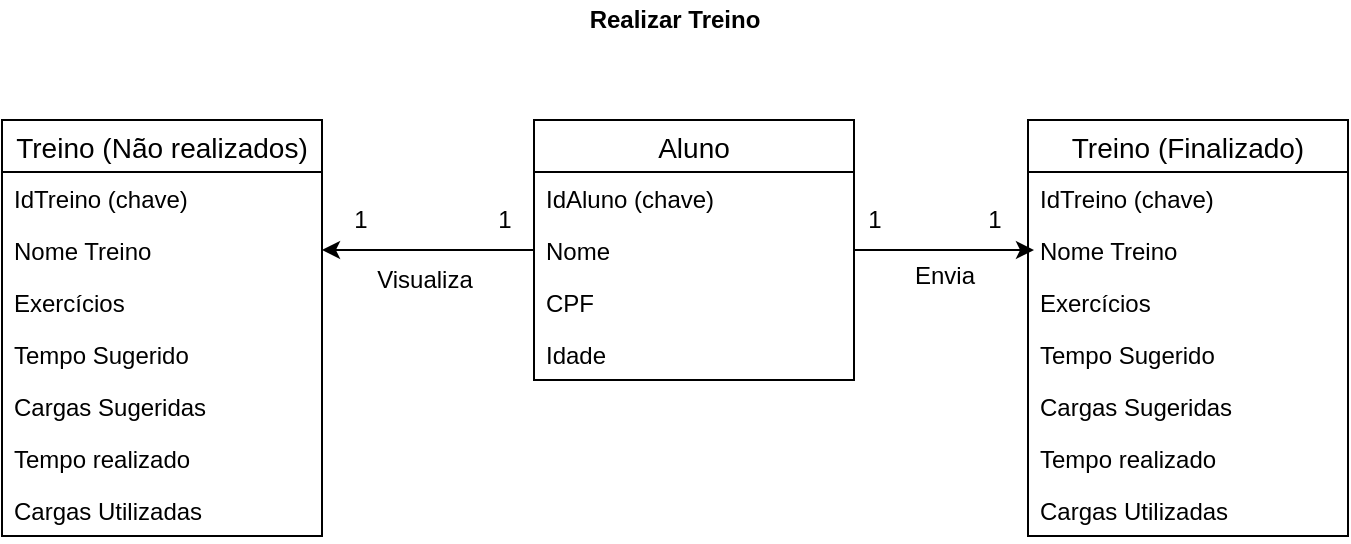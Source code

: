 <mxfile version="13.0.1" type="device"><diagram id="hCssbzQxobhbAp1--jcb" name="Page-1"><mxGraphModel dx="1038" dy="531" grid="1" gridSize="10" guides="1" tooltips="1" connect="1" arrows="1" fold="1" page="1" pageScale="1" pageWidth="1169" pageHeight="1654" math="0" shadow="0"><root><mxCell id="0"/><mxCell id="1" parent="0"/><mxCell id="kxX3-yyJwaIgwT0o0Y-X-12" style="edgeStyle=orthogonalEdgeStyle;rounded=0;orthogonalLoop=1;jettySize=auto;html=1;exitX=1;exitY=0.5;exitDx=0;exitDy=0;entryX=0;entryY=0.5;entryDx=0;entryDy=0;" parent="1" source="kxX3-yyJwaIgwT0o0Y-X-4" edge="1"><mxGeometry relative="1" as="geometry"><mxPoint x="765" y="265.0" as="targetPoint"/></mxGeometry></mxCell><mxCell id="kxX3-yyJwaIgwT0o0Y-X-13" value="Envia" style="text;html=1;align=center;verticalAlign=middle;resizable=0;points=[];autosize=1;" parent="1" vertex="1"><mxGeometry x="695" y="268" width="50" height="20" as="geometry"/></mxCell><mxCell id="kxX3-yyJwaIgwT0o0Y-X-14" value="1" style="text;html=1;align=center;verticalAlign=middle;resizable=0;points=[];autosize=1;" parent="1" vertex="1"><mxGeometry x="675" y="240" width="20" height="20" as="geometry"/></mxCell><mxCell id="kxX3-yyJwaIgwT0o0Y-X-15" value="1" style="text;html=1;align=center;verticalAlign=middle;resizable=0;points=[];autosize=1;" parent="1" vertex="1"><mxGeometry x="735" y="240" width="20" height="20" as="geometry"/></mxCell><mxCell id="kxX3-yyJwaIgwT0o0Y-X-38" value="&lt;b&gt;Realizar Treino&lt;/b&gt;" style="text;html=1;align=center;verticalAlign=middle;resizable=0;points=[];autosize=1;" parent="1" vertex="1"><mxGeometry x="535" y="140" width="100" height="20" as="geometry"/></mxCell><mxCell id="kxX3-yyJwaIgwT0o0Y-X-57" value="Visualiza" style="text;html=1;align=center;verticalAlign=middle;resizable=0;points=[];autosize=1;" parent="1" vertex="1"><mxGeometry x="430" y="270" width="60" height="20" as="geometry"/></mxCell><mxCell id="kxX3-yyJwaIgwT0o0Y-X-60" value="1" style="text;html=1;align=center;verticalAlign=middle;resizable=0;points=[];autosize=1;" parent="1" vertex="1"><mxGeometry x="418" y="240" width="20" height="20" as="geometry"/></mxCell><mxCell id="kxX3-yyJwaIgwT0o0Y-X-64" style="edgeStyle=orthogonalEdgeStyle;rounded=0;orthogonalLoop=1;jettySize=auto;html=1;exitX=0;exitY=0.5;exitDx=0;exitDy=0;" parent="1" source="kxX3-yyJwaIgwT0o0Y-X-4" target="kxX3-yyJwaIgwT0o0Y-X-53" edge="1"><mxGeometry relative="1" as="geometry"/></mxCell><mxCell id="kxX3-yyJwaIgwT0o0Y-X-65" value="1" style="text;html=1;align=center;verticalAlign=middle;resizable=0;points=[];autosize=1;" parent="1" vertex="1"><mxGeometry x="490" y="240" width="20" height="20" as="geometry"/></mxCell><mxCell id="kxX3-yyJwaIgwT0o0Y-X-2" value="Aluno" style="swimlane;fontStyle=0;childLayout=stackLayout;horizontal=1;startSize=26;horizontalStack=0;resizeParent=1;resizeParentMax=0;resizeLast=0;collapsible=1;marginBottom=0;align=center;fontSize=14;" parent="1" vertex="1"><mxGeometry x="515" y="200" width="160" height="130" as="geometry"/></mxCell><mxCell id="kxX3-yyJwaIgwT0o0Y-X-3" value="IdAluno (chave)" style="text;strokeColor=none;fillColor=none;spacingLeft=4;spacingRight=4;overflow=hidden;rotatable=0;points=[[0,0.5],[1,0.5]];portConstraint=eastwest;fontSize=12;" parent="kxX3-yyJwaIgwT0o0Y-X-2" vertex="1"><mxGeometry y="26" width="160" height="26" as="geometry"/></mxCell><mxCell id="kxX3-yyJwaIgwT0o0Y-X-4" value="Nome" style="text;strokeColor=none;fillColor=none;spacingLeft=4;spacingRight=4;overflow=hidden;rotatable=0;points=[[0,0.5],[1,0.5]];portConstraint=eastwest;fontSize=12;" parent="kxX3-yyJwaIgwT0o0Y-X-2" vertex="1"><mxGeometry y="52" width="160" height="26" as="geometry"/></mxCell><mxCell id="kxX3-yyJwaIgwT0o0Y-X-5" value="CPF" style="text;strokeColor=none;fillColor=none;spacingLeft=4;spacingRight=4;overflow=hidden;rotatable=0;points=[[0,0.5],[1,0.5]];portConstraint=eastwest;fontSize=12;" parent="kxX3-yyJwaIgwT0o0Y-X-2" vertex="1"><mxGeometry y="78" width="160" height="26" as="geometry"/></mxCell><mxCell id="kxX3-yyJwaIgwT0o0Y-X-6" value="Idade" style="text;strokeColor=none;fillColor=none;spacingLeft=4;spacingRight=4;overflow=hidden;rotatable=0;points=[[0,0.5],[1,0.5]];portConstraint=eastwest;fontSize=12;" parent="kxX3-yyJwaIgwT0o0Y-X-2" vertex="1"><mxGeometry y="104" width="160" height="26" as="geometry"/></mxCell><mxCell id="kxX3-yyJwaIgwT0o0Y-X-51" value="Treino (Não realizados)" style="swimlane;fontStyle=0;childLayout=stackLayout;horizontal=1;startSize=26;horizontalStack=0;resizeParent=1;resizeParentMax=0;resizeLast=0;collapsible=1;marginBottom=0;align=center;fontSize=14;" parent="1" vertex="1"><mxGeometry x="249" y="200" width="160" height="208" as="geometry"/></mxCell><mxCell id="kxX3-yyJwaIgwT0o0Y-X-52" value="IdTreino (chave)" style="text;strokeColor=none;fillColor=none;spacingLeft=4;spacingRight=4;overflow=hidden;rotatable=0;points=[[0,0.5],[1,0.5]];portConstraint=eastwest;fontSize=12;" parent="kxX3-yyJwaIgwT0o0Y-X-51" vertex="1"><mxGeometry y="26" width="160" height="26" as="geometry"/></mxCell><mxCell id="kxX3-yyJwaIgwT0o0Y-X-53" value="Nome Treino" style="text;strokeColor=none;fillColor=none;spacingLeft=4;spacingRight=4;overflow=hidden;rotatable=0;points=[[0,0.5],[1,0.5]];portConstraint=eastwest;fontSize=12;" parent="kxX3-yyJwaIgwT0o0Y-X-51" vertex="1"><mxGeometry y="52" width="160" height="26" as="geometry"/></mxCell><mxCell id="kxX3-yyJwaIgwT0o0Y-X-54" value="Exercícios" style="text;strokeColor=none;fillColor=none;spacingLeft=4;spacingRight=4;overflow=hidden;rotatable=0;points=[[0,0.5],[1,0.5]];portConstraint=eastwest;fontSize=12;" parent="kxX3-yyJwaIgwT0o0Y-X-51" vertex="1"><mxGeometry y="78" width="160" height="26" as="geometry"/></mxCell><mxCell id="kxX3-yyJwaIgwT0o0Y-X-55" value="Tempo Sugerido" style="text;strokeColor=none;fillColor=none;spacingLeft=4;spacingRight=4;overflow=hidden;rotatable=0;points=[[0,0.5],[1,0.5]];portConstraint=eastwest;fontSize=12;" parent="kxX3-yyJwaIgwT0o0Y-X-51" vertex="1"><mxGeometry y="104" width="160" height="26" as="geometry"/></mxCell><mxCell id="kxX3-yyJwaIgwT0o0Y-X-67" value="Cargas Sugeridas" style="text;strokeColor=none;fillColor=none;spacingLeft=4;spacingRight=4;overflow=hidden;rotatable=0;points=[[0,0.5],[1,0.5]];portConstraint=eastwest;fontSize=12;" parent="kxX3-yyJwaIgwT0o0Y-X-51" vertex="1"><mxGeometry y="130" width="160" height="26" as="geometry"/></mxCell><mxCell id="kxX3-yyJwaIgwT0o0Y-X-68" value="Tempo realizado" style="text;strokeColor=none;fillColor=none;spacingLeft=4;spacingRight=4;overflow=hidden;rotatable=0;points=[[0,0.5],[1,0.5]];portConstraint=eastwest;fontSize=12;" parent="kxX3-yyJwaIgwT0o0Y-X-51" vertex="1"><mxGeometry y="156" width="160" height="26" as="geometry"/></mxCell><mxCell id="kxX3-yyJwaIgwT0o0Y-X-69" value="Cargas Utilizadas" style="text;strokeColor=none;fillColor=none;spacingLeft=4;spacingRight=4;overflow=hidden;rotatable=0;points=[[0,0.5],[1,0.5]];portConstraint=eastwest;fontSize=12;" parent="kxX3-yyJwaIgwT0o0Y-X-51" vertex="1"><mxGeometry y="182" width="160" height="26" as="geometry"/></mxCell><mxCell id="kxX3-yyJwaIgwT0o0Y-X-70" value="Treino (Finalizado)" style="swimlane;fontStyle=0;childLayout=stackLayout;horizontal=1;startSize=26;horizontalStack=0;resizeParent=1;resizeParentMax=0;resizeLast=0;collapsible=1;marginBottom=0;align=center;fontSize=14;" parent="1" vertex="1"><mxGeometry x="762" y="200" width="160" height="208" as="geometry"/></mxCell><mxCell id="kxX3-yyJwaIgwT0o0Y-X-71" value="IdTreino (chave)" style="text;strokeColor=none;fillColor=none;spacingLeft=4;spacingRight=4;overflow=hidden;rotatable=0;points=[[0,0.5],[1,0.5]];portConstraint=eastwest;fontSize=12;" parent="kxX3-yyJwaIgwT0o0Y-X-70" vertex="1"><mxGeometry y="26" width="160" height="26" as="geometry"/></mxCell><mxCell id="kxX3-yyJwaIgwT0o0Y-X-72" value="Nome Treino" style="text;strokeColor=none;fillColor=none;spacingLeft=4;spacingRight=4;overflow=hidden;rotatable=0;points=[[0,0.5],[1,0.5]];portConstraint=eastwest;fontSize=12;" parent="kxX3-yyJwaIgwT0o0Y-X-70" vertex="1"><mxGeometry y="52" width="160" height="26" as="geometry"/></mxCell><mxCell id="kxX3-yyJwaIgwT0o0Y-X-73" value="Exercícios" style="text;strokeColor=none;fillColor=none;spacingLeft=4;spacingRight=4;overflow=hidden;rotatable=0;points=[[0,0.5],[1,0.5]];portConstraint=eastwest;fontSize=12;" parent="kxX3-yyJwaIgwT0o0Y-X-70" vertex="1"><mxGeometry y="78" width="160" height="26" as="geometry"/></mxCell><mxCell id="kxX3-yyJwaIgwT0o0Y-X-74" value="Tempo Sugerido" style="text;strokeColor=none;fillColor=none;spacingLeft=4;spacingRight=4;overflow=hidden;rotatable=0;points=[[0,0.5],[1,0.5]];portConstraint=eastwest;fontSize=12;" parent="kxX3-yyJwaIgwT0o0Y-X-70" vertex="1"><mxGeometry y="104" width="160" height="26" as="geometry"/></mxCell><mxCell id="kxX3-yyJwaIgwT0o0Y-X-75" value="Cargas Sugeridas" style="text;strokeColor=none;fillColor=none;spacingLeft=4;spacingRight=4;overflow=hidden;rotatable=0;points=[[0,0.5],[1,0.5]];portConstraint=eastwest;fontSize=12;" parent="kxX3-yyJwaIgwT0o0Y-X-70" vertex="1"><mxGeometry y="130" width="160" height="26" as="geometry"/></mxCell><mxCell id="kxX3-yyJwaIgwT0o0Y-X-76" value="Tempo realizado" style="text;strokeColor=none;fillColor=none;spacingLeft=4;spacingRight=4;overflow=hidden;rotatable=0;points=[[0,0.5],[1,0.5]];portConstraint=eastwest;fontSize=12;" parent="kxX3-yyJwaIgwT0o0Y-X-70" vertex="1"><mxGeometry y="156" width="160" height="26" as="geometry"/></mxCell><mxCell id="kxX3-yyJwaIgwT0o0Y-X-77" value="Cargas Utilizadas" style="text;strokeColor=none;fillColor=none;spacingLeft=4;spacingRight=4;overflow=hidden;rotatable=0;points=[[0,0.5],[1,0.5]];portConstraint=eastwest;fontSize=12;" parent="kxX3-yyJwaIgwT0o0Y-X-70" vertex="1"><mxGeometry y="182" width="160" height="26" as="geometry"/></mxCell></root></mxGraphModel></diagram></mxfile>